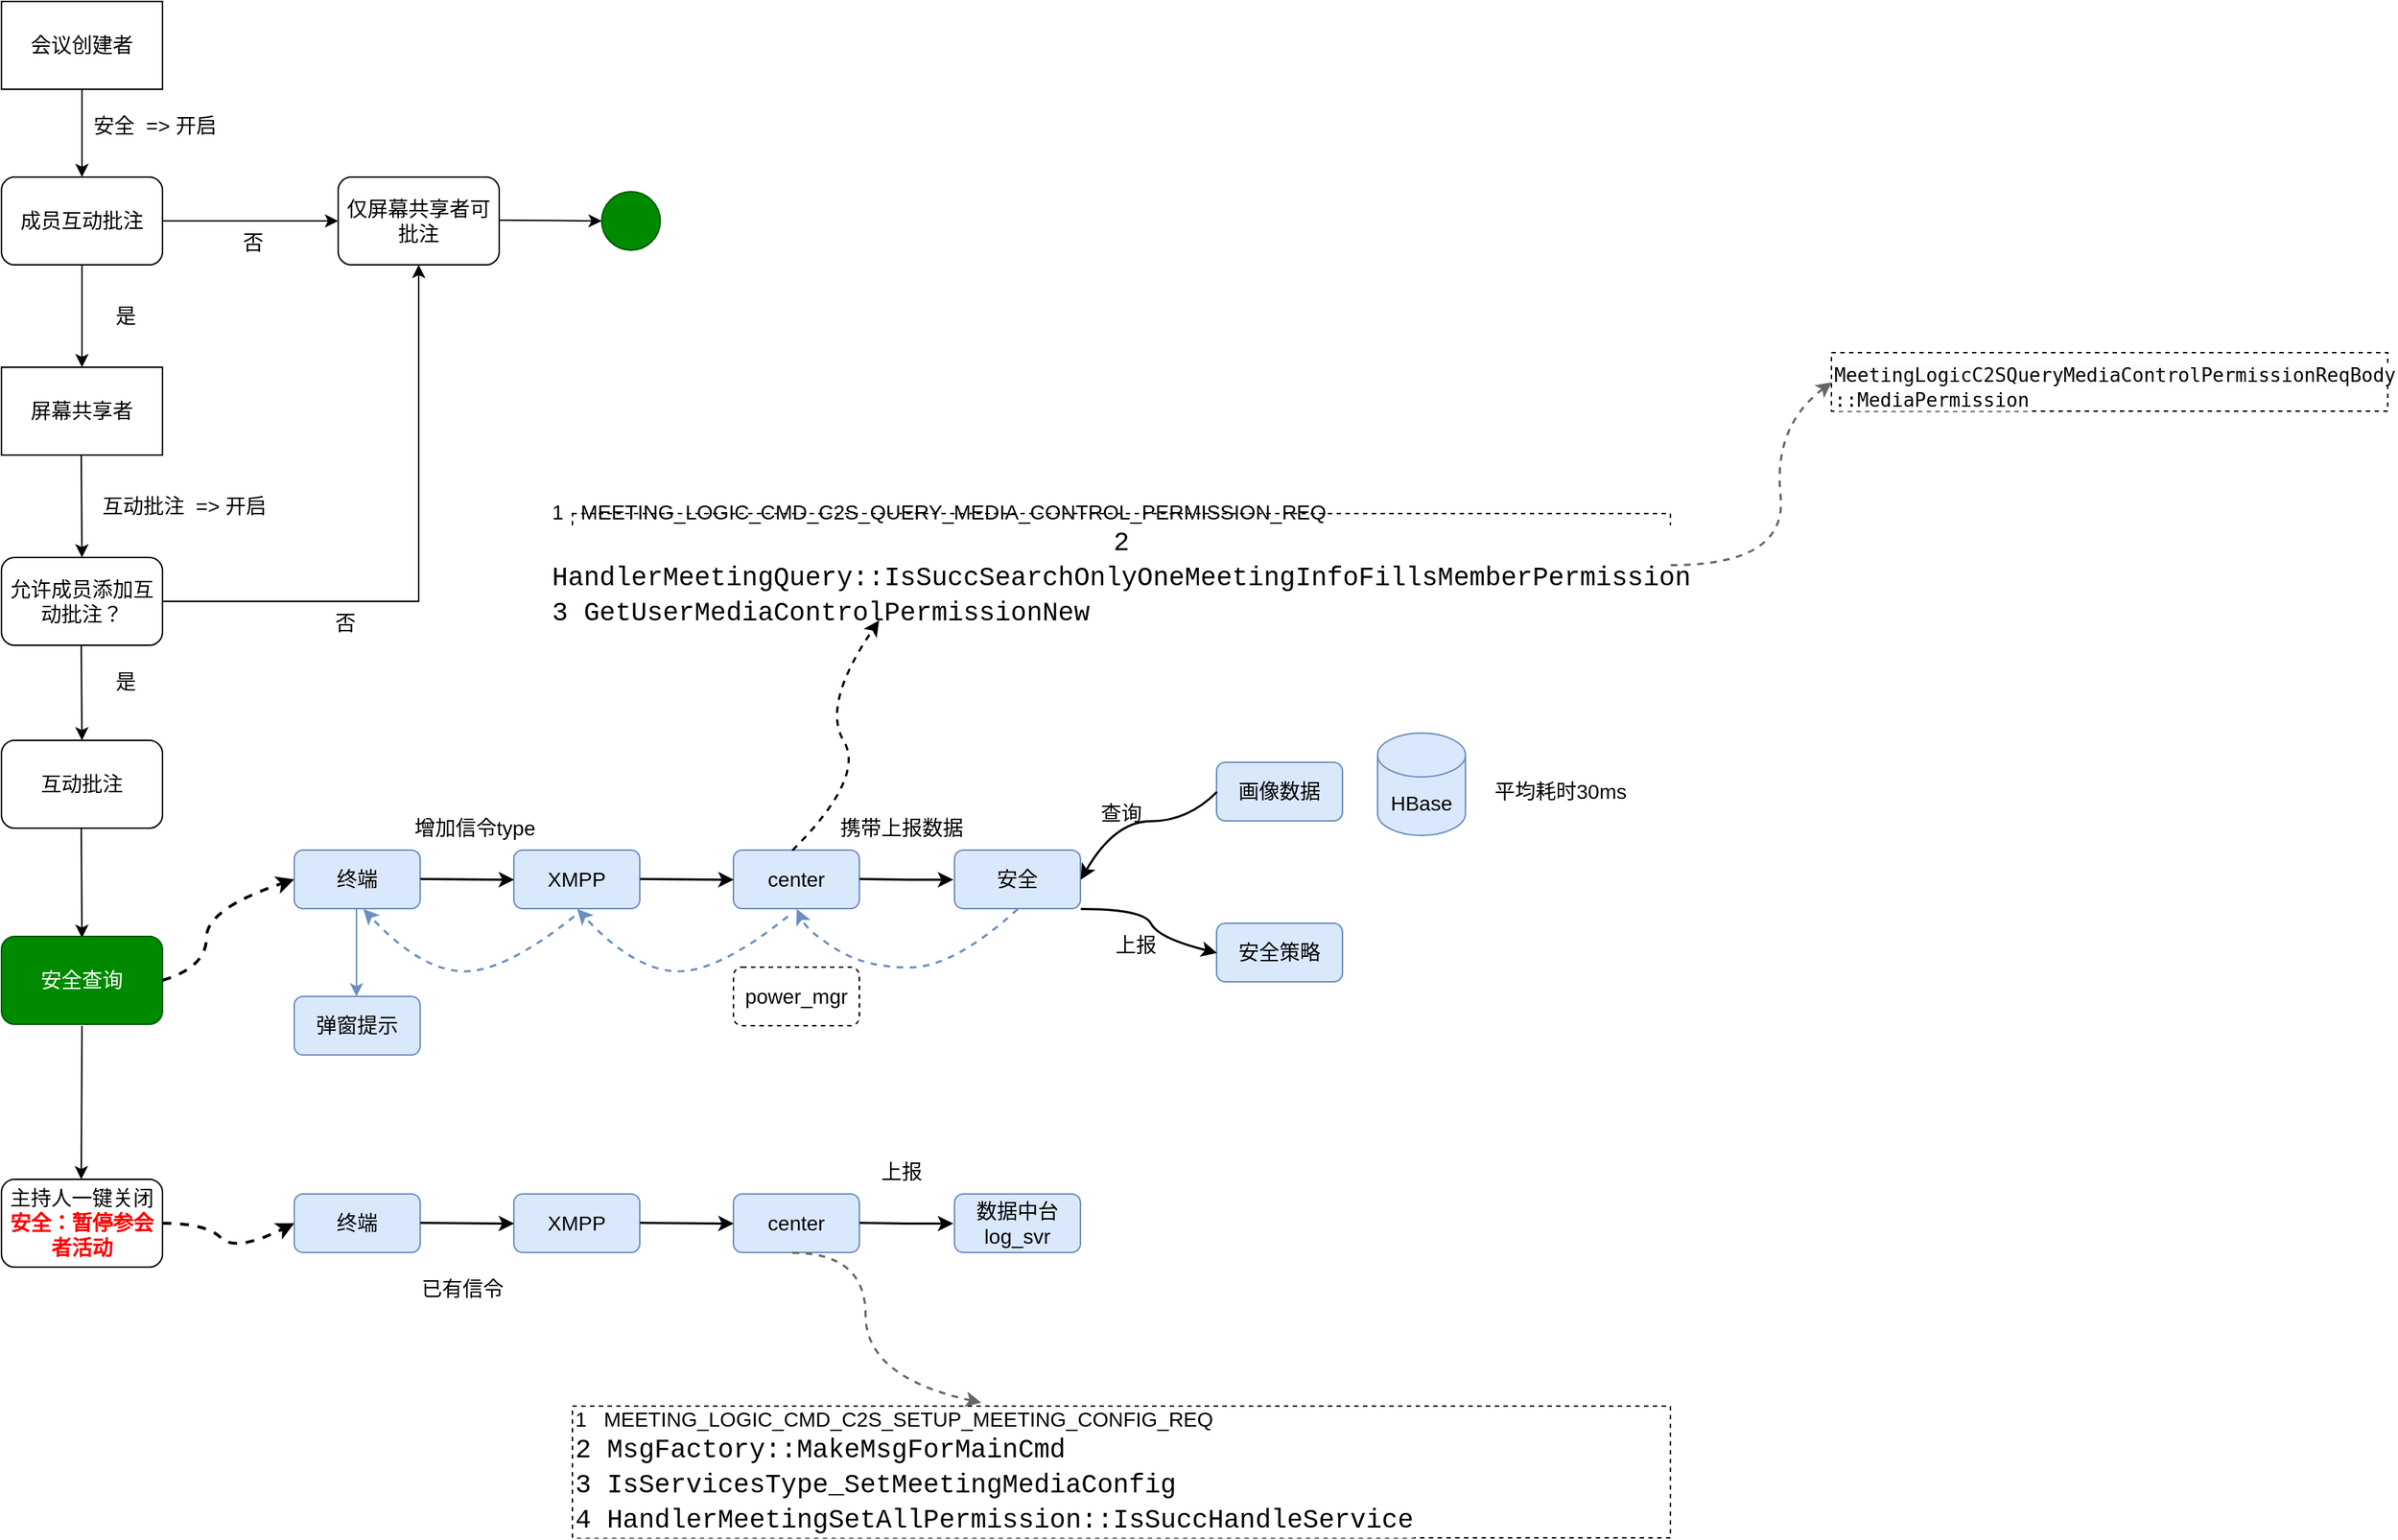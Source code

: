 <mxfile version="20.3.0" type="github">
  <diagram id="qRWvu4nvVuNi6mA624uY" name="第 1 页">
    <mxGraphModel dx="1570" dy="1123" grid="1" gridSize="10" guides="1" tooltips="1" connect="1" arrows="1" fold="1" page="1" pageScale="1" pageWidth="827" pageHeight="1169" math="0" shadow="0">
      <root>
        <mxCell id="0" />
        <mxCell id="1" parent="0" />
        <mxCell id="C2abM-FPhn4GKYd2Bork-1" value="&lt;font style=&quot;font-size: 14px;&quot;&gt;会议创建者&lt;/font&gt;" style="rounded=0;whiteSpace=wrap;html=1;" vertex="1" parent="1">
          <mxGeometry x="90" y="50" width="110" height="60" as="geometry" />
        </mxCell>
        <mxCell id="C2abM-FPhn4GKYd2Bork-2" value="成员互动批注" style="rounded=1;whiteSpace=wrap;html=1;fontSize=14;" vertex="1" parent="1">
          <mxGeometry x="90" y="170" width="110" height="60" as="geometry" />
        </mxCell>
        <mxCell id="C2abM-FPhn4GKYd2Bork-3" value="" style="endArrow=classic;html=1;rounded=0;fontSize=14;entryX=0.5;entryY=0;entryDx=0;entryDy=0;exitX=0.5;exitY=1;exitDx=0;exitDy=0;" edge="1" parent="1" source="C2abM-FPhn4GKYd2Bork-1" target="C2abM-FPhn4GKYd2Bork-2">
          <mxGeometry width="50" height="50" relative="1" as="geometry">
            <mxPoint x="139" y="110" as="sourcePoint" />
            <mxPoint x="189" y="60" as="targetPoint" />
          </mxGeometry>
        </mxCell>
        <mxCell id="C2abM-FPhn4GKYd2Bork-4" value="安全&amp;nbsp; =&amp;gt; 开启" style="rounded=0;whiteSpace=wrap;html=1;fontSize=14;fillColor=none;strokeColor=none;" vertex="1" parent="1">
          <mxGeometry x="120" y="120" width="150" height="30" as="geometry" />
        </mxCell>
        <mxCell id="C2abM-FPhn4GKYd2Bork-5" value="仅屏幕共享者可批注" style="rounded=1;whiteSpace=wrap;html=1;fontSize=14;" vertex="1" parent="1">
          <mxGeometry x="320" y="170" width="110" height="60" as="geometry" />
        </mxCell>
        <mxCell id="C2abM-FPhn4GKYd2Bork-6" value="" style="endArrow=classic;html=1;rounded=0;fontSize=14;entryX=0;entryY=0.5;entryDx=0;entryDy=0;exitX=0.5;exitY=1;exitDx=0;exitDy=0;" edge="1" parent="1" target="C2abM-FPhn4GKYd2Bork-5">
          <mxGeometry width="50" height="50" relative="1" as="geometry">
            <mxPoint x="200" y="200" as="sourcePoint" />
            <mxPoint x="200" y="260" as="targetPoint" />
          </mxGeometry>
        </mxCell>
        <mxCell id="C2abM-FPhn4GKYd2Bork-7" value="否" style="rounded=0;whiteSpace=wrap;html=1;fontSize=14;fillColor=none;strokeColor=none;" vertex="1" parent="1">
          <mxGeometry x="187" y="200" width="150" height="30" as="geometry" />
        </mxCell>
        <mxCell id="C2abM-FPhn4GKYd2Bork-8" value="" style="endArrow=classic;html=1;rounded=0;fontSize=14;entryX=0;entryY=0.5;entryDx=0;entryDy=0;exitX=0.5;exitY=1;exitDx=0;exitDy=0;" edge="1" parent="1" target="C2abM-FPhn4GKYd2Bork-9">
          <mxGeometry width="50" height="50" relative="1" as="geometry">
            <mxPoint x="430" y="199.5" as="sourcePoint" />
            <mxPoint x="550" y="199.5" as="targetPoint" />
          </mxGeometry>
        </mxCell>
        <mxCell id="C2abM-FPhn4GKYd2Bork-9" value="" style="ellipse;whiteSpace=wrap;html=1;aspect=fixed;fontSize=14;fillColor=#008a00;fontColor=#ffffff;strokeColor=#005700;" vertex="1" parent="1">
          <mxGeometry x="500" y="180" width="40" height="40" as="geometry" />
        </mxCell>
        <mxCell id="C2abM-FPhn4GKYd2Bork-10" value="" style="endArrow=classic;html=1;rounded=0;fontSize=14;exitX=0.5;exitY=1;exitDx=0;exitDy=0;" edge="1" parent="1" source="C2abM-FPhn4GKYd2Bork-2">
          <mxGeometry width="50" height="50" relative="1" as="geometry">
            <mxPoint x="390" y="500" as="sourcePoint" />
            <mxPoint x="145" y="300" as="targetPoint" />
          </mxGeometry>
        </mxCell>
        <mxCell id="C2abM-FPhn4GKYd2Bork-11" value="是" style="rounded=0;whiteSpace=wrap;html=1;fontSize=14;fillColor=none;strokeColor=none;" vertex="1" parent="1">
          <mxGeometry x="100" y="250" width="150" height="30" as="geometry" />
        </mxCell>
        <mxCell id="C2abM-FPhn4GKYd2Bork-12" value="&lt;font style=&quot;font-size: 14px;&quot;&gt;屏幕共享者&lt;/font&gt;" style="rounded=0;whiteSpace=wrap;html=1;" vertex="1" parent="1">
          <mxGeometry x="90" y="300" width="110" height="60" as="geometry" />
        </mxCell>
        <mxCell id="C2abM-FPhn4GKYd2Bork-13" value="允许成员添加互动批注？" style="rounded=1;whiteSpace=wrap;html=1;fontSize=14;" vertex="1" parent="1">
          <mxGeometry x="90" y="430" width="110" height="60" as="geometry" />
        </mxCell>
        <mxCell id="C2abM-FPhn4GKYd2Bork-14" value="" style="endArrow=classic;html=1;rounded=0;fontSize=14;entryX=0.5;entryY=0;entryDx=0;entryDy=0;exitX=0.5;exitY=1;exitDx=0;exitDy=0;" edge="1" parent="1" target="C2abM-FPhn4GKYd2Bork-13">
          <mxGeometry width="50" height="50" relative="1" as="geometry">
            <mxPoint x="144.5" y="360" as="sourcePoint" />
            <mxPoint x="144.5" y="420" as="targetPoint" />
          </mxGeometry>
        </mxCell>
        <mxCell id="C2abM-FPhn4GKYd2Bork-15" value="互动批注&amp;nbsp; =&amp;gt; 开启" style="rounded=0;whiteSpace=wrap;html=1;fontSize=14;fillColor=none;strokeColor=none;" vertex="1" parent="1">
          <mxGeometry x="140" y="380" width="150" height="30" as="geometry" />
        </mxCell>
        <mxCell id="C2abM-FPhn4GKYd2Bork-16" value="" style="endArrow=classic;html=1;rounded=0;fontSize=14;exitX=1;exitY=0.5;exitDx=0;exitDy=0;entryX=0.5;entryY=1;entryDx=0;entryDy=0;" edge="1" parent="1" source="C2abM-FPhn4GKYd2Bork-13" target="C2abM-FPhn4GKYd2Bork-5">
          <mxGeometry width="50" height="50" relative="1" as="geometry">
            <mxPoint x="390" y="490" as="sourcePoint" />
            <mxPoint x="440" y="440" as="targetPoint" />
            <Array as="points">
              <mxPoint x="375" y="460" />
            </Array>
          </mxGeometry>
        </mxCell>
        <mxCell id="C2abM-FPhn4GKYd2Bork-17" value="否" style="rounded=0;whiteSpace=wrap;html=1;fontSize=14;fillColor=none;strokeColor=none;" vertex="1" parent="1">
          <mxGeometry x="250" y="460" width="150" height="30" as="geometry" />
        </mxCell>
        <mxCell id="C2abM-FPhn4GKYd2Bork-18" value="" style="endArrow=classic;html=1;rounded=0;fontSize=14;exitX=0.5;exitY=1;exitDx=0;exitDy=0;" edge="1" parent="1">
          <mxGeometry width="50" height="50" relative="1" as="geometry">
            <mxPoint x="144.5" y="615" as="sourcePoint" />
            <mxPoint x="145" y="690" as="targetPoint" />
          </mxGeometry>
        </mxCell>
        <mxCell id="C2abM-FPhn4GKYd2Bork-19" value="是" style="rounded=0;whiteSpace=wrap;html=1;fontSize=14;fillColor=none;strokeColor=none;" vertex="1" parent="1">
          <mxGeometry x="100" y="500" width="150" height="30" as="geometry" />
        </mxCell>
        <mxCell id="C2abM-FPhn4GKYd2Bork-20" value="安全查询" style="rounded=1;whiteSpace=wrap;html=1;fontSize=14;fillColor=#008a00;fontColor=#ffffff;strokeColor=#005700;" vertex="1" parent="1">
          <mxGeometry x="90" y="689" width="110" height="60" as="geometry" />
        </mxCell>
        <mxCell id="C2abM-FPhn4GKYd2Bork-21" value="互动批注" style="rounded=1;whiteSpace=wrap;html=1;fontSize=14;" vertex="1" parent="1">
          <mxGeometry x="90" y="555" width="110" height="60" as="geometry" />
        </mxCell>
        <mxCell id="C2abM-FPhn4GKYd2Bork-22" value="" style="endArrow=classic;html=1;rounded=0;fontSize=14;exitX=0.5;exitY=1;exitDx=0;exitDy=0;entryX=0.5;entryY=0;entryDx=0;entryDy=0;" edge="1" parent="1" target="C2abM-FPhn4GKYd2Bork-21">
          <mxGeometry width="50" height="50" relative="1" as="geometry">
            <mxPoint x="144.5" y="490" as="sourcePoint" />
            <mxPoint x="144.5" y="560" as="targetPoint" />
          </mxGeometry>
        </mxCell>
        <mxCell id="C2abM-FPhn4GKYd2Bork-23" value="XMPP" style="rounded=1;whiteSpace=wrap;html=1;fontSize=14;fillColor=#dae8fc;strokeColor=#6c8ebf;" vertex="1" parent="1">
          <mxGeometry x="440" y="630" width="86" height="40" as="geometry" />
        </mxCell>
        <mxCell id="C2abM-FPhn4GKYd2Bork-24" value="center" style="rounded=1;whiteSpace=wrap;html=1;fontSize=14;fillColor=#dae8fc;strokeColor=#6c8ebf;" vertex="1" parent="1">
          <mxGeometry x="590" y="630" width="86" height="40" as="geometry" />
        </mxCell>
        <mxCell id="C2abM-FPhn4GKYd2Bork-25" value="安全" style="rounded=1;whiteSpace=wrap;html=1;fontSize=14;fillColor=#dae8fc;strokeColor=#6c8ebf;" vertex="1" parent="1">
          <mxGeometry x="741" y="630" width="86" height="40" as="geometry" />
        </mxCell>
        <mxCell id="C2abM-FPhn4GKYd2Bork-26" value="安全策略" style="rounded=1;whiteSpace=wrap;html=1;fontSize=14;fillColor=#dae8fc;strokeColor=#6c8ebf;" vertex="1" parent="1">
          <mxGeometry x="920" y="680" width="86" height="40" as="geometry" />
        </mxCell>
        <mxCell id="C2abM-FPhn4GKYd2Bork-27" value="画像数据" style="rounded=1;whiteSpace=wrap;html=1;fontSize=14;fillColor=#dae8fc;strokeColor=#6c8ebf;" vertex="1" parent="1">
          <mxGeometry x="920" y="570" width="86" height="40" as="geometry" />
        </mxCell>
        <mxCell id="C2abM-FPhn4GKYd2Bork-28" value="终端" style="rounded=1;whiteSpace=wrap;html=1;fontSize=14;fillColor=#dae8fc;strokeColor=#6c8ebf;" vertex="1" parent="1">
          <mxGeometry x="290" y="630" width="86" height="40" as="geometry" />
        </mxCell>
        <mxCell id="C2abM-FPhn4GKYd2Bork-29" value="" style="curved=1;endArrow=classic;html=1;rounded=0;fontSize=14;exitX=1;exitY=0.5;exitDx=0;exitDy=0;entryX=0;entryY=0.5;entryDx=0;entryDy=0;dashed=1;strokeWidth=2;" edge="1" parent="1" source="C2abM-FPhn4GKYd2Bork-20" target="C2abM-FPhn4GKYd2Bork-28">
          <mxGeometry width="50" height="50" relative="1" as="geometry">
            <mxPoint x="620" y="615" as="sourcePoint" />
            <mxPoint x="280" y="715" as="targetPoint" />
            <Array as="points">
              <mxPoint x="230" y="710" />
              <mxPoint x="230" y="670" />
            </Array>
          </mxGeometry>
        </mxCell>
        <mxCell id="C2abM-FPhn4GKYd2Bork-30" value="" style="endArrow=classic;html=1;rounded=0;strokeWidth=1.5;fontSize=14;entryX=0;entryY=0.5;entryDx=0;entryDy=0;" edge="1" parent="1" target="C2abM-FPhn4GKYd2Bork-23">
          <mxGeometry width="50" height="50" relative="1" as="geometry">
            <mxPoint x="376" y="649.5" as="sourcePoint" />
            <mxPoint x="426" y="649.5" as="targetPoint" />
          </mxGeometry>
        </mxCell>
        <mxCell id="C2abM-FPhn4GKYd2Bork-31" value="" style="endArrow=classic;html=1;rounded=0;strokeWidth=1.5;fontSize=14;entryX=0;entryY=0.5;entryDx=0;entryDy=0;" edge="1" parent="1">
          <mxGeometry width="50" height="50" relative="1" as="geometry">
            <mxPoint x="526" y="649.5" as="sourcePoint" />
            <mxPoint x="590" y="650" as="targetPoint" />
          </mxGeometry>
        </mxCell>
        <mxCell id="C2abM-FPhn4GKYd2Bork-32" value="" style="endArrow=classic;html=1;rounded=0;strokeWidth=1.5;fontSize=14;entryX=0;entryY=0.5;entryDx=0;entryDy=0;" edge="1" parent="1">
          <mxGeometry width="50" height="50" relative="1" as="geometry">
            <mxPoint x="676" y="649.5" as="sourcePoint" />
            <mxPoint x="740" y="650" as="targetPoint" />
            <Array as="points">
              <mxPoint x="710" y="650" />
            </Array>
          </mxGeometry>
        </mxCell>
        <mxCell id="C2abM-FPhn4GKYd2Bork-33" value="" style="curved=1;endArrow=classic;html=1;rounded=0;strokeWidth=1.5;fontSize=14;exitX=0;exitY=0.5;exitDx=0;exitDy=0;entryX=1;entryY=0.5;entryDx=0;entryDy=0;" edge="1" parent="1" source="C2abM-FPhn4GKYd2Bork-27" target="C2abM-FPhn4GKYd2Bork-25">
          <mxGeometry width="50" height="50" relative="1" as="geometry">
            <mxPoint x="620" y="550" as="sourcePoint" />
            <mxPoint x="670" y="500" as="targetPoint" />
            <Array as="points">
              <mxPoint x="900" y="610" />
              <mxPoint x="850" y="610" />
            </Array>
          </mxGeometry>
        </mxCell>
        <mxCell id="C2abM-FPhn4GKYd2Bork-34" value="HBase" style="shape=cylinder3;whiteSpace=wrap;html=1;boundedLbl=1;backgroundOutline=1;size=15;fontSize=14;fillColor=#dae8fc;strokeColor=#6c8ebf;" vertex="1" parent="1">
          <mxGeometry x="1030" y="550" width="60" height="70" as="geometry" />
        </mxCell>
        <mxCell id="C2abM-FPhn4GKYd2Bork-35" value="" style="curved=1;endArrow=classic;html=1;rounded=0;strokeWidth=1.5;fontSize=14;exitX=1;exitY=1;exitDx=0;exitDy=0;entryX=0;entryY=0.5;entryDx=0;entryDy=0;" edge="1" parent="1" source="C2abM-FPhn4GKYd2Bork-25" target="C2abM-FPhn4GKYd2Bork-26">
          <mxGeometry width="50" height="50" relative="1" as="geometry">
            <mxPoint x="620" y="550" as="sourcePoint" />
            <mxPoint x="670" y="500" as="targetPoint" />
            <Array as="points">
              <mxPoint x="870" y="670" />
              <mxPoint x="880" y="690" />
            </Array>
          </mxGeometry>
        </mxCell>
        <mxCell id="C2abM-FPhn4GKYd2Bork-36" value="查询" style="rounded=0;whiteSpace=wrap;html=1;fontSize=14;fillColor=none;strokeColor=none;" vertex="1" parent="1">
          <mxGeometry x="780" y="590" width="150" height="30" as="geometry" />
        </mxCell>
        <mxCell id="C2abM-FPhn4GKYd2Bork-37" value="上报" style="rounded=0;whiteSpace=wrap;html=1;fontSize=14;fillColor=none;strokeColor=none;" vertex="1" parent="1">
          <mxGeometry x="790" y="680" width="150" height="30" as="geometry" />
        </mxCell>
        <mxCell id="C2abM-FPhn4GKYd2Bork-38" value="携带上报数据" style="rounded=0;whiteSpace=wrap;html=1;fontSize=14;fillColor=none;strokeColor=none;" vertex="1" parent="1">
          <mxGeometry x="630" y="600" width="150" height="30" as="geometry" />
        </mxCell>
        <mxCell id="C2abM-FPhn4GKYd2Bork-39" value="平均耗时30ms" style="rounded=0;whiteSpace=wrap;html=1;fontSize=14;fillColor=none;strokeColor=none;" vertex="1" parent="1">
          <mxGeometry x="1080" y="575" width="150" height="30" as="geometry" />
        </mxCell>
        <mxCell id="C2abM-FPhn4GKYd2Bork-40" value="弹窗提示" style="rounded=1;whiteSpace=wrap;html=1;fontSize=14;fillColor=#dae8fc;strokeColor=#6c8ebf;" vertex="1" parent="1">
          <mxGeometry x="290" y="730" width="86" height="40" as="geometry" />
        </mxCell>
        <mxCell id="C2abM-FPhn4GKYd2Bork-41" value="" style="curved=1;endArrow=classic;html=1;rounded=0;strokeWidth=1.5;fontSize=14;exitX=0.5;exitY=1;exitDx=0;exitDy=0;entryX=0.5;entryY=1;entryDx=0;entryDy=0;fillColor=#dae8fc;strokeColor=#6c8ebf;dashed=1;" edge="1" parent="1" source="C2abM-FPhn4GKYd2Bork-25" target="C2abM-FPhn4GKYd2Bork-24">
          <mxGeometry width="50" height="50" relative="1" as="geometry">
            <mxPoint x="620" y="550" as="sourcePoint" />
            <mxPoint x="600" y="490" as="targetPoint" />
            <Array as="points">
              <mxPoint x="740" y="710" />
              <mxPoint x="680" y="710" />
              <mxPoint x="640" y="685" />
            </Array>
          </mxGeometry>
        </mxCell>
        <mxCell id="C2abM-FPhn4GKYd2Bork-42" value="" style="curved=1;endArrow=classic;html=1;rounded=0;strokeWidth=1.5;fontSize=14;exitX=1;exitY=0;exitDx=0;exitDy=0;entryX=0.5;entryY=1;entryDx=0;entryDy=0;fillColor=#dae8fc;strokeColor=#6c8ebf;dashed=1;" edge="1" parent="1" target="C2abM-FPhn4GKYd2Bork-23">
          <mxGeometry width="50" height="50" relative="1" as="geometry">
            <mxPoint x="627" y="675" as="sourcePoint" />
            <mxPoint x="470" y="675" as="targetPoint" />
            <Array as="points">
              <mxPoint x="577" y="715" />
              <mxPoint x="520" y="710" />
            </Array>
          </mxGeometry>
        </mxCell>
        <mxCell id="C2abM-FPhn4GKYd2Bork-43" value="" style="curved=1;endArrow=classic;html=1;rounded=0;strokeWidth=1.5;fontSize=14;exitX=1;exitY=0;exitDx=0;exitDy=0;entryX=0.5;entryY=1;entryDx=0;entryDy=0;fillColor=#dae8fc;strokeColor=#6c8ebf;dashed=1;" edge="1" parent="1">
          <mxGeometry width="50" height="50" relative="1" as="geometry">
            <mxPoint x="481" y="675" as="sourcePoint" />
            <mxPoint x="337" y="670" as="targetPoint" />
            <Array as="points">
              <mxPoint x="431" y="715" />
              <mxPoint x="374" y="710" />
            </Array>
          </mxGeometry>
        </mxCell>
        <mxCell id="C2abM-FPhn4GKYd2Bork-44" value="" style="endArrow=classic;html=1;rounded=0;fontSize=14;exitX=0.5;exitY=1;exitDx=0;exitDy=0;fillColor=#dae8fc;strokeColor=#6c8ebf;" edge="1" parent="1">
          <mxGeometry width="50" height="50" relative="1" as="geometry">
            <mxPoint x="332.5" y="670" as="sourcePoint" />
            <mxPoint x="332.5" y="730" as="targetPoint" />
          </mxGeometry>
        </mxCell>
        <mxCell id="C2abM-FPhn4GKYd2Bork-45" value="主持人一键关闭&lt;br&gt;&lt;b&gt;&lt;font color=&quot;#ff0000&quot;&gt;安全：暂停参会者活动&lt;/font&gt;&lt;/b&gt;" style="rounded=1;whiteSpace=wrap;html=1;fontSize=14;" vertex="1" parent="1">
          <mxGeometry x="90" y="855" width="110" height="60" as="geometry" />
        </mxCell>
        <mxCell id="C2abM-FPhn4GKYd2Bork-46" value="" style="endArrow=classic;html=1;rounded=0;fontSize=14;" edge="1" parent="1">
          <mxGeometry width="50" height="50" relative="1" as="geometry">
            <mxPoint x="145" y="750" as="sourcePoint" />
            <mxPoint x="144.5" y="855" as="targetPoint" />
          </mxGeometry>
        </mxCell>
        <mxCell id="C2abM-FPhn4GKYd2Bork-47" value="XMPP" style="rounded=1;whiteSpace=wrap;html=1;fontSize=14;fillColor=#dae8fc;strokeColor=#6c8ebf;" vertex="1" parent="1">
          <mxGeometry x="440" y="865" width="86" height="40" as="geometry" />
        </mxCell>
        <mxCell id="C2abM-FPhn4GKYd2Bork-48" value="center" style="rounded=1;whiteSpace=wrap;html=1;fontSize=14;fillColor=#dae8fc;strokeColor=#6c8ebf;" vertex="1" parent="1">
          <mxGeometry x="590" y="865" width="86" height="40" as="geometry" />
        </mxCell>
        <mxCell id="C2abM-FPhn4GKYd2Bork-49" value="数据中台log_svr" style="rounded=1;whiteSpace=wrap;html=1;fontSize=14;fillColor=#dae8fc;strokeColor=#6c8ebf;" vertex="1" parent="1">
          <mxGeometry x="741" y="865" width="86" height="40" as="geometry" />
        </mxCell>
        <mxCell id="C2abM-FPhn4GKYd2Bork-52" value="终端" style="rounded=1;whiteSpace=wrap;html=1;fontSize=14;fillColor=#dae8fc;strokeColor=#6c8ebf;" vertex="1" parent="1">
          <mxGeometry x="290" y="865" width="86" height="40" as="geometry" />
        </mxCell>
        <mxCell id="C2abM-FPhn4GKYd2Bork-53" value="" style="endArrow=classic;html=1;rounded=0;strokeWidth=1.5;fontSize=14;entryX=0;entryY=0.5;entryDx=0;entryDy=0;" edge="1" parent="1" target="C2abM-FPhn4GKYd2Bork-47">
          <mxGeometry width="50" height="50" relative="1" as="geometry">
            <mxPoint x="376" y="884.5" as="sourcePoint" />
            <mxPoint x="426" y="884.5" as="targetPoint" />
          </mxGeometry>
        </mxCell>
        <mxCell id="C2abM-FPhn4GKYd2Bork-54" value="" style="endArrow=classic;html=1;rounded=0;strokeWidth=1.5;fontSize=14;entryX=0;entryY=0.5;entryDx=0;entryDy=0;" edge="1" parent="1">
          <mxGeometry width="50" height="50" relative="1" as="geometry">
            <mxPoint x="526" y="884.5" as="sourcePoint" />
            <mxPoint x="590" y="885" as="targetPoint" />
          </mxGeometry>
        </mxCell>
        <mxCell id="C2abM-FPhn4GKYd2Bork-55" value="" style="endArrow=classic;html=1;rounded=0;strokeWidth=1.5;fontSize=14;entryX=0;entryY=0.5;entryDx=0;entryDy=0;" edge="1" parent="1">
          <mxGeometry width="50" height="50" relative="1" as="geometry">
            <mxPoint x="676" y="884.5" as="sourcePoint" />
            <mxPoint x="740" y="885" as="targetPoint" />
            <Array as="points">
              <mxPoint x="710" y="885" />
            </Array>
          </mxGeometry>
        </mxCell>
        <mxCell id="C2abM-FPhn4GKYd2Bork-60" value="上报" style="rounded=0;whiteSpace=wrap;html=1;fontSize=14;fillColor=none;strokeColor=none;" vertex="1" parent="1">
          <mxGeometry x="630" y="835" width="150" height="30" as="geometry" />
        </mxCell>
        <mxCell id="C2abM-FPhn4GKYd2Bork-68" value="" style="curved=1;endArrow=classic;html=1;rounded=0;fontSize=14;exitX=1;exitY=0.5;exitDx=0;exitDy=0;entryX=0;entryY=0.5;entryDx=0;entryDy=0;dashed=1;strokeWidth=2;" edge="1" parent="1">
          <mxGeometry width="50" height="50" relative="1" as="geometry">
            <mxPoint x="200" y="885" as="sourcePoint" />
            <mxPoint x="290" y="885" as="targetPoint" />
            <Array as="points">
              <mxPoint x="230" y="885" />
              <mxPoint x="250" y="905" />
            </Array>
          </mxGeometry>
        </mxCell>
        <mxCell id="C2abM-FPhn4GKYd2Bork-69" value="增加信令type" style="rounded=0;whiteSpace=wrap;html=1;fontSize=14;fillColor=none;strokeColor=none;" vertex="1" parent="1">
          <mxGeometry x="337" y="600" width="153" height="30" as="geometry" />
        </mxCell>
        <mxCell id="C2abM-FPhn4GKYd2Bork-70" value="已有信令" style="rounded=0;whiteSpace=wrap;html=1;fontSize=14;fillColor=none;strokeColor=none;" vertex="1" parent="1">
          <mxGeometry x="330" y="915" width="150" height="30" as="geometry" />
        </mxCell>
        <mxCell id="C2abM-FPhn4GKYd2Bork-72" value="&lt;div style=&quot;text-align: left;&quot;&gt;&lt;span style=&quot;background-color: initial;&quot;&gt;1&amp;nbsp; &amp;nbsp;MEETING_LOGIC_CMD_C2S_QUERY_MEDIA_CONTROL_PERMISSION_REQ&lt;/span&gt;&lt;/div&gt;&lt;div style=&quot;background-color: rgb(255, 255, 255); font-family: Consolas, Consolas, &amp;quot;Courier New&amp;quot;, monospace; font-size: 18px; line-height: 24px;&quot;&gt;2 HandlerMeetingQuery::IsSuccSearchOnlyOneMeetingInfoFillsMemberPermission&lt;/div&gt;&lt;div style=&quot;text-align: left; background-color: rgb(255, 255, 255); font-family: Consolas, Consolas, &amp;quot;Courier New&amp;quot;, monospace; font-size: 18px; line-height: 24px;&quot;&gt;3&amp;nbsp;&lt;span style=&quot;&quot;&gt;GetUserMediaControlPermissionNew&lt;/span&gt;&lt;/div&gt;" style="rounded=0;whiteSpace=wrap;html=1;fontSize=14;fillColor=none;strokeColor=default;dashed=1;" vertex="1" parent="1">
          <mxGeometry x="480" y="400" width="750" height="70" as="geometry" />
        </mxCell>
        <mxCell id="C2abM-FPhn4GKYd2Bork-73" value="power_mgr" style="rounded=1;whiteSpace=wrap;html=1;fontSize=14;dashed=1;" vertex="1" parent="1">
          <mxGeometry x="590" y="710" width="86" height="40" as="geometry" />
        </mxCell>
        <mxCell id="C2abM-FPhn4GKYd2Bork-74" value="" style="curved=1;endArrow=classic;html=1;rounded=0;dashed=1;strokeWidth=1.5;fontSize=14;exitX=0;exitY=1;exitDx=0;exitDy=0;entryX=0.279;entryY=1.04;entryDx=0;entryDy=0;entryPerimeter=0;" edge="1" parent="1" source="C2abM-FPhn4GKYd2Bork-38" target="C2abM-FPhn4GKYd2Bork-72">
          <mxGeometry width="50" height="50" relative="1" as="geometry">
            <mxPoint x="640" y="590" as="sourcePoint" />
            <mxPoint x="690" y="540" as="targetPoint" />
            <Array as="points">
              <mxPoint x="680" y="580" />
              <mxPoint x="650" y="530" />
            </Array>
          </mxGeometry>
        </mxCell>
        <mxCell id="C2abM-FPhn4GKYd2Bork-75" value="&lt;div style=&quot;&quot;&gt;&lt;span style=&quot;background-color: initial;&quot;&gt;1&amp;nbsp; &amp;nbsp;MEETING_LOGIC_CMD_C2S_SETUP_MEETING_CONFIG_REQ&lt;/span&gt;&lt;br&gt;&lt;/div&gt;&lt;div style=&quot;background-color: rgb(255, 255, 255); font-family: Consolas, Consolas, &amp;quot;Courier New&amp;quot;, monospace; font-size: 18px; line-height: 24px;&quot;&gt;2&amp;nbsp;&lt;span style=&quot;&quot;&gt;MsgFactory::MakeMsgForMainCmd&lt;/span&gt;&lt;/div&gt;&lt;div style=&quot;background-color: rgb(255, 255, 255); font-family: Consolas, Consolas, &amp;quot;Courier New&amp;quot;, monospace; font-size: 18px; line-height: 24px;&quot;&gt;&lt;span style=&quot;&quot;&gt;3&amp;nbsp;&lt;/span&gt;&lt;span style=&quot;&quot;&gt;IsServicesType_SetMeetingMediaConfig&lt;/span&gt;&lt;/div&gt;&lt;div style=&quot;background-color: rgb(255, 255, 255); font-family: Consolas, Consolas, &amp;quot;Courier New&amp;quot;, monospace; font-size: 18px; line-height: 24px;&quot;&gt;&lt;span style=&quot;&quot;&gt;4&amp;nbsp;&lt;/span&gt;&lt;span style=&quot;&quot;&gt;HandlerMeetingSetAllPermission::IsSuccHandleService&lt;/span&gt;&lt;/div&gt;" style="rounded=0;whiteSpace=wrap;html=1;fontSize=14;fillColor=none;strokeColor=default;dashed=1;align=left;" vertex="1" parent="1">
          <mxGeometry x="480" y="1010" width="750" height="90" as="geometry" />
        </mxCell>
        <mxCell id="C2abM-FPhn4GKYd2Bork-76" value="&lt;span style=&quot;color: rgb(0, 0, 0); font-family: Consolas, Monaco, &amp;quot;Andale Mono&amp;quot;, &amp;quot;Ubuntu Mono&amp;quot;, monospace; font-size: 13px; font-style: normal; font-variant-ligatures: normal; font-variant-caps: normal; font-weight: 400; letter-spacing: normal; orphans: 2; text-align: left; text-indent: 0px; text-transform: none; widows: 2; word-spacing: 0px; -webkit-text-stroke-width: 0px; background-color: rgb(253, 253, 253); text-decoration-thickness: initial; text-decoration-style: initial; text-decoration-color: initial; float: none; display: inline !important;&quot;&gt;MeetingLogicC2SQueryMediaControlPermissionReqBody&lt;br&gt;::&lt;/span&gt;&lt;span style=&quot;color: rgb(0, 0, 0); font-family: Consolas, Monaco, &amp;quot;Andale Mono&amp;quot;, &amp;quot;Ubuntu Mono&amp;quot;, monospace; font-size: 13px; background-color: rgb(253, 253, 253);&quot;&gt;MediaPermission&lt;/span&gt;" style="text;whiteSpace=wrap;html=1;fontSize=14;fontColor=#FF0000;strokeColor=default;dashed=1;" vertex="1" parent="1">
          <mxGeometry x="1340" y="290" width="380" height="40" as="geometry" />
        </mxCell>
        <mxCell id="C2abM-FPhn4GKYd2Bork-77" value="" style="curved=1;endArrow=classic;html=1;rounded=0;dashed=1;strokeWidth=1.5;fontSize=14;fontColor=#FF0000;entryX=0;entryY=0.5;entryDx=0;entryDy=0;exitX=1;exitY=0.5;exitDx=0;exitDy=0;strokeColor=#666666;" edge="1" parent="1" source="C2abM-FPhn4GKYd2Bork-72" target="C2abM-FPhn4GKYd2Bork-76">
          <mxGeometry width="50" height="50" relative="1" as="geometry">
            <mxPoint x="1150" y="450" as="sourcePoint" />
            <mxPoint x="1200" y="400" as="targetPoint" />
            <Array as="points">
              <mxPoint x="1310" y="435" />
              <mxPoint x="1300" y="340" />
            </Array>
          </mxGeometry>
        </mxCell>
        <mxCell id="C2abM-FPhn4GKYd2Bork-78" value="" style="curved=1;endArrow=classic;html=1;rounded=0;dashed=1;strokeColor=#666666;strokeWidth=1.5;fontSize=14;fontColor=#FF0000;entryX=0.372;entryY=-0.029;entryDx=0;entryDy=0;entryPerimeter=0;" edge="1" parent="1" target="C2abM-FPhn4GKYd2Bork-75">
          <mxGeometry width="50" height="50" relative="1" as="geometry">
            <mxPoint x="630" y="905" as="sourcePoint" />
            <mxPoint x="680" y="855" as="targetPoint" />
            <Array as="points">
              <mxPoint x="680" y="905" />
              <mxPoint x="680" y="990" />
            </Array>
          </mxGeometry>
        </mxCell>
      </root>
    </mxGraphModel>
  </diagram>
</mxfile>

